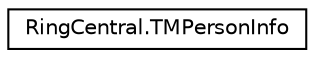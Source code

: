 digraph "Graphical Class Hierarchy"
{
 // LATEX_PDF_SIZE
  edge [fontname="Helvetica",fontsize="10",labelfontname="Helvetica",labelfontsize="10"];
  node [fontname="Helvetica",fontsize="10",shape=record];
  rankdir="LR";
  Node0 [label="RingCentral.TMPersonInfo",height=0.2,width=0.4,color="black", fillcolor="white", style="filled",URL="$classRingCentral_1_1TMPersonInfo.html",tooltip=" "];
}
